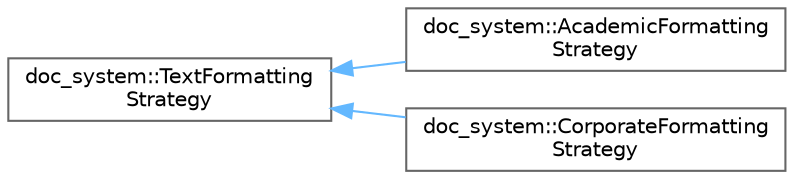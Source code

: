 digraph "Graphical Class Hierarchy"
{
 // INTERACTIVE_SVG=YES
 // LATEX_PDF_SIZE
  bgcolor="transparent";
  edge [fontname=Helvetica,fontsize=10,labelfontname=Helvetica,labelfontsize=10];
  node [fontname=Helvetica,fontsize=10,shape=box,height=0.2,width=0.4];
  rankdir="LR";
  Node0 [id="Node000000",label="doc_system::TextFormatting\lStrategy",height=0.2,width=0.4,color="grey40", fillcolor="white", style="filled",URL="$classdoc__system_1_1_text_formatting_strategy.html",tooltip=" "];
  Node0 -> Node1 [id="edge26_Node000000_Node000001",dir="back",color="steelblue1",style="solid",tooltip=" "];
  Node1 [id="Node000001",label="doc_system::AcademicFormatting\lStrategy",height=0.2,width=0.4,color="grey40", fillcolor="white", style="filled",URL="$classdoc__system_1_1_academic_formatting_strategy.html",tooltip=" "];
  Node0 -> Node2 [id="edge27_Node000000_Node000002",dir="back",color="steelblue1",style="solid",tooltip=" "];
  Node2 [id="Node000002",label="doc_system::CorporateFormatting\lStrategy",height=0.2,width=0.4,color="grey40", fillcolor="white", style="filled",URL="$classdoc__system_1_1_corporate_formatting_strategy.html",tooltip=" "];
}
